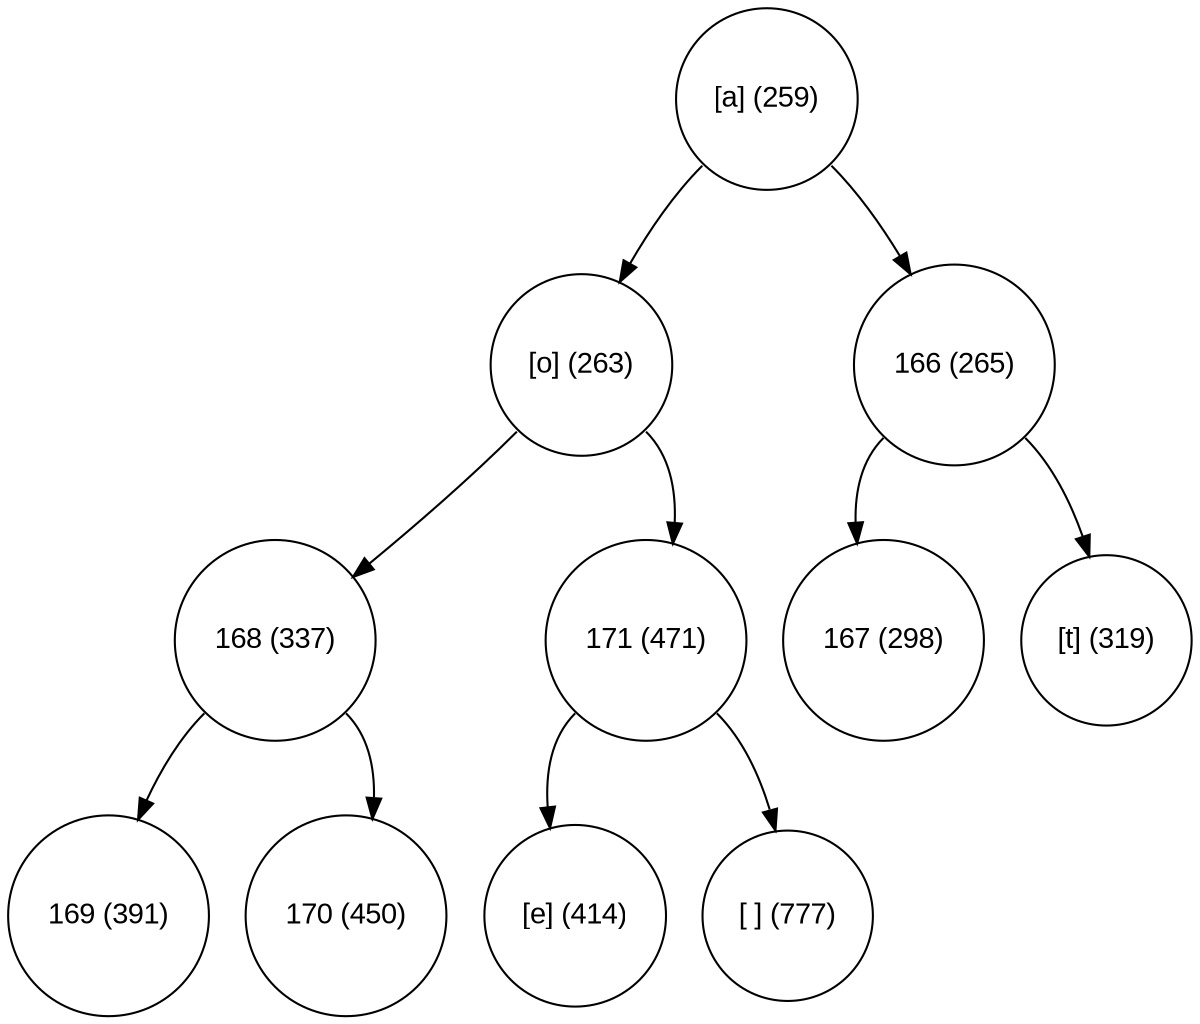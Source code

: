 digraph move_down {
	node [fontname="Arial", shape="circle", width=0.5]; 

	0 [label = "[a] (259)"];
	0:sw -> 1;
	1 [label = "[o] (263)"];
	1:sw -> 3;
	3 [label = "168 (337)"];
	3:sw -> 7;
	7 [label = "169 (391)"];
	3:se -> 8;
	8 [label = "170 (450)"];
	1:se -> 4;
	4 [label = "171 (471)"];
	4:sw -> 9;
	9 [label = "[e] (414)"];
	4:se -> 10;
	10 [label = "[ ] (777)"];
	0:se -> 2;
	2 [label = "166 (265)"];
	2:sw -> 5;
	5 [label = "167 (298)"];
	2:se -> 6;
	6 [label = "[t] (319)"];
}
